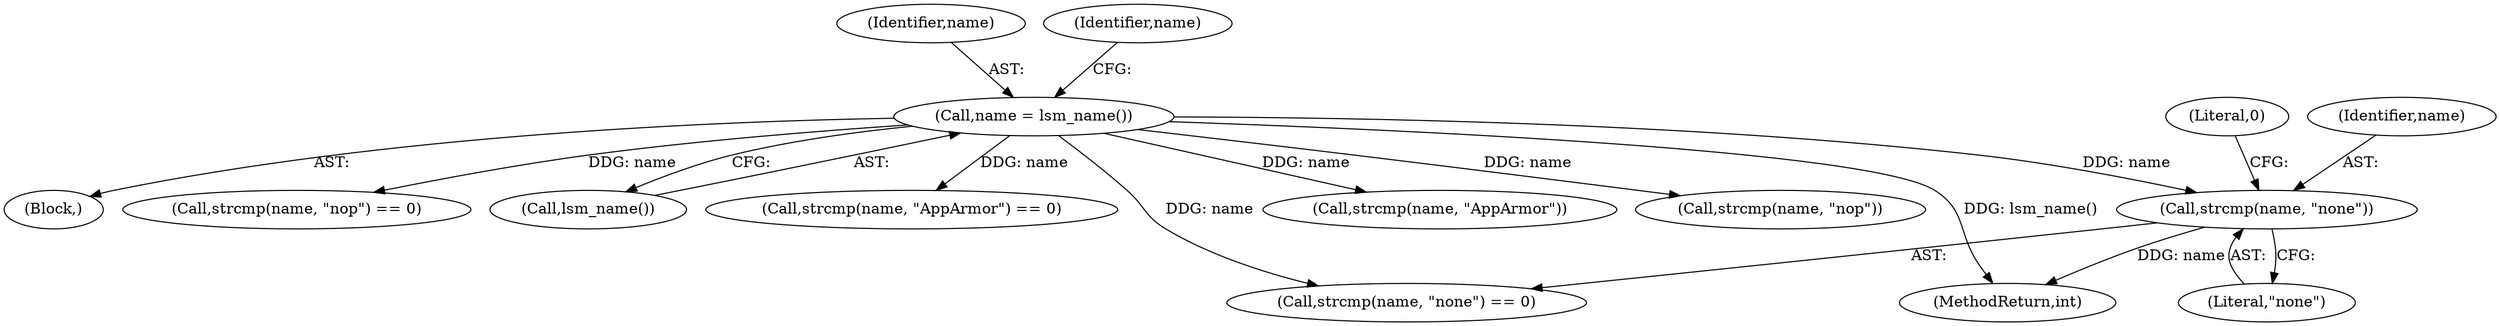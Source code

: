 digraph "0_lxc_81f466d05f2a89cb4f122ef7f593ff3f279b165c_0@API" {
"1000133" [label="(Call,strcmp(name, \"none\"))"];
"1000120" [label="(Call,name = lsm_name())"];
"1000122" [label="(Call,lsm_name())"];
"1000213" [label="(MethodReturn,int)"];
"1000135" [label="(Literal,\"none\")"];
"1000121" [label="(Identifier,name)"];
"1000141" [label="(Call,strcmp(name, \"AppArmor\"))"];
"1000125" [label="(Call,strcmp(name, \"nop\"))"];
"1000120" [label="(Call,name = lsm_name())"];
"1000133" [label="(Call,strcmp(name, \"none\"))"];
"1000107" [label="(Block,)"];
"1000136" [label="(Literal,0)"];
"1000124" [label="(Call,strcmp(name, \"nop\") == 0)"];
"1000126" [label="(Identifier,name)"];
"1000134" [label="(Identifier,name)"];
"1000140" [label="(Call,strcmp(name, \"AppArmor\") == 0)"];
"1000132" [label="(Call,strcmp(name, \"none\") == 0)"];
"1000133" -> "1000132"  [label="AST: "];
"1000133" -> "1000135"  [label="CFG: "];
"1000134" -> "1000133"  [label="AST: "];
"1000135" -> "1000133"  [label="AST: "];
"1000136" -> "1000133"  [label="CFG: "];
"1000133" -> "1000213"  [label="DDG: name"];
"1000120" -> "1000133"  [label="DDG: name"];
"1000120" -> "1000107"  [label="AST: "];
"1000120" -> "1000122"  [label="CFG: "];
"1000121" -> "1000120"  [label="AST: "];
"1000122" -> "1000120"  [label="AST: "];
"1000126" -> "1000120"  [label="CFG: "];
"1000120" -> "1000213"  [label="DDG: lsm_name()"];
"1000120" -> "1000124"  [label="DDG: name"];
"1000120" -> "1000125"  [label="DDG: name"];
"1000120" -> "1000132"  [label="DDG: name"];
"1000120" -> "1000140"  [label="DDG: name"];
"1000120" -> "1000141"  [label="DDG: name"];
}

